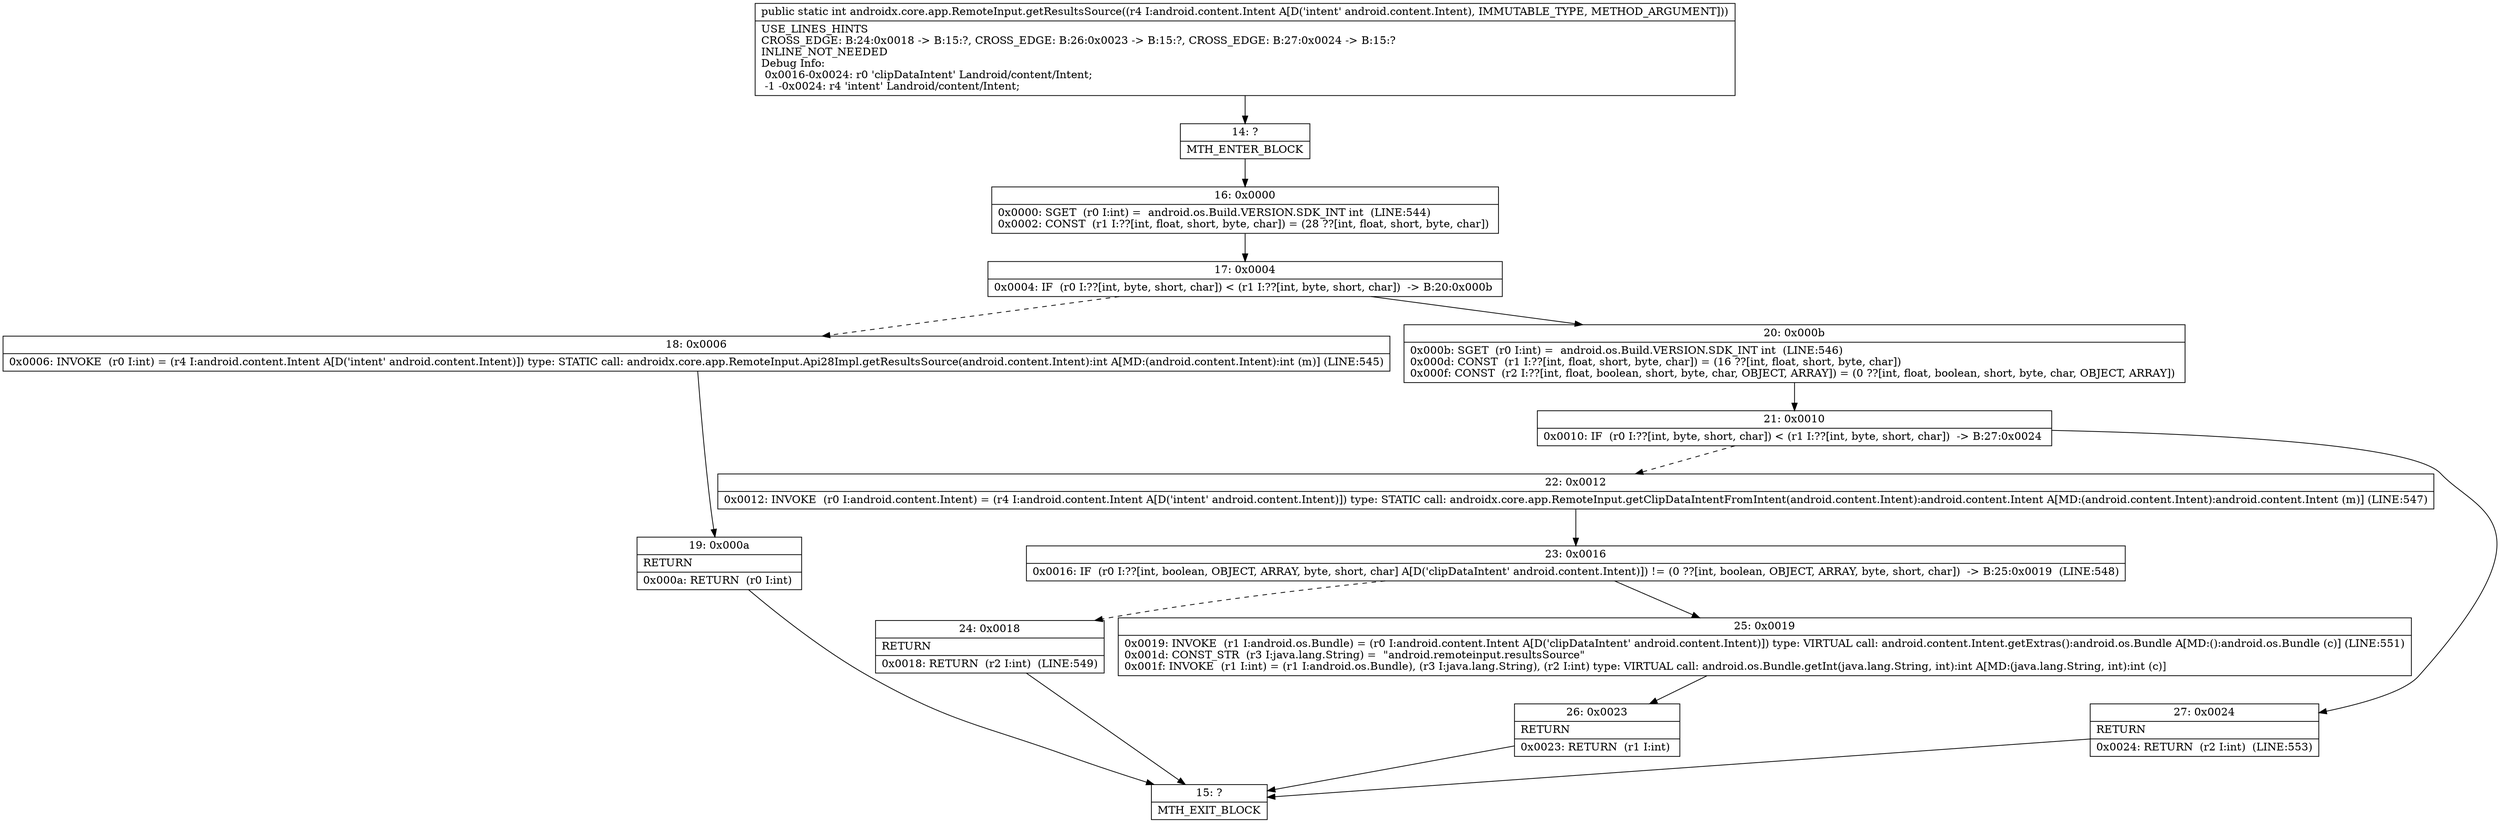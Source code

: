 digraph "CFG forandroidx.core.app.RemoteInput.getResultsSource(Landroid\/content\/Intent;)I" {
Node_14 [shape=record,label="{14\:\ ?|MTH_ENTER_BLOCK\l}"];
Node_16 [shape=record,label="{16\:\ 0x0000|0x0000: SGET  (r0 I:int) =  android.os.Build.VERSION.SDK_INT int  (LINE:544)\l0x0002: CONST  (r1 I:??[int, float, short, byte, char]) = (28 ??[int, float, short, byte, char]) \l}"];
Node_17 [shape=record,label="{17\:\ 0x0004|0x0004: IF  (r0 I:??[int, byte, short, char]) \< (r1 I:??[int, byte, short, char])  \-\> B:20:0x000b \l}"];
Node_18 [shape=record,label="{18\:\ 0x0006|0x0006: INVOKE  (r0 I:int) = (r4 I:android.content.Intent A[D('intent' android.content.Intent)]) type: STATIC call: androidx.core.app.RemoteInput.Api28Impl.getResultsSource(android.content.Intent):int A[MD:(android.content.Intent):int (m)] (LINE:545)\l}"];
Node_19 [shape=record,label="{19\:\ 0x000a|RETURN\l|0x000a: RETURN  (r0 I:int) \l}"];
Node_15 [shape=record,label="{15\:\ ?|MTH_EXIT_BLOCK\l}"];
Node_20 [shape=record,label="{20\:\ 0x000b|0x000b: SGET  (r0 I:int) =  android.os.Build.VERSION.SDK_INT int  (LINE:546)\l0x000d: CONST  (r1 I:??[int, float, short, byte, char]) = (16 ??[int, float, short, byte, char]) \l0x000f: CONST  (r2 I:??[int, float, boolean, short, byte, char, OBJECT, ARRAY]) = (0 ??[int, float, boolean, short, byte, char, OBJECT, ARRAY]) \l}"];
Node_21 [shape=record,label="{21\:\ 0x0010|0x0010: IF  (r0 I:??[int, byte, short, char]) \< (r1 I:??[int, byte, short, char])  \-\> B:27:0x0024 \l}"];
Node_22 [shape=record,label="{22\:\ 0x0012|0x0012: INVOKE  (r0 I:android.content.Intent) = (r4 I:android.content.Intent A[D('intent' android.content.Intent)]) type: STATIC call: androidx.core.app.RemoteInput.getClipDataIntentFromIntent(android.content.Intent):android.content.Intent A[MD:(android.content.Intent):android.content.Intent (m)] (LINE:547)\l}"];
Node_23 [shape=record,label="{23\:\ 0x0016|0x0016: IF  (r0 I:??[int, boolean, OBJECT, ARRAY, byte, short, char] A[D('clipDataIntent' android.content.Intent)]) != (0 ??[int, boolean, OBJECT, ARRAY, byte, short, char])  \-\> B:25:0x0019  (LINE:548)\l}"];
Node_24 [shape=record,label="{24\:\ 0x0018|RETURN\l|0x0018: RETURN  (r2 I:int)  (LINE:549)\l}"];
Node_25 [shape=record,label="{25\:\ 0x0019|0x0019: INVOKE  (r1 I:android.os.Bundle) = (r0 I:android.content.Intent A[D('clipDataIntent' android.content.Intent)]) type: VIRTUAL call: android.content.Intent.getExtras():android.os.Bundle A[MD:():android.os.Bundle (c)] (LINE:551)\l0x001d: CONST_STR  (r3 I:java.lang.String) =  \"android.remoteinput.resultsSource\" \l0x001f: INVOKE  (r1 I:int) = (r1 I:android.os.Bundle), (r3 I:java.lang.String), (r2 I:int) type: VIRTUAL call: android.os.Bundle.getInt(java.lang.String, int):int A[MD:(java.lang.String, int):int (c)]\l}"];
Node_26 [shape=record,label="{26\:\ 0x0023|RETURN\l|0x0023: RETURN  (r1 I:int) \l}"];
Node_27 [shape=record,label="{27\:\ 0x0024|RETURN\l|0x0024: RETURN  (r2 I:int)  (LINE:553)\l}"];
MethodNode[shape=record,label="{public static int androidx.core.app.RemoteInput.getResultsSource((r4 I:android.content.Intent A[D('intent' android.content.Intent), IMMUTABLE_TYPE, METHOD_ARGUMENT]))  | USE_LINES_HINTS\lCROSS_EDGE: B:24:0x0018 \-\> B:15:?, CROSS_EDGE: B:26:0x0023 \-\> B:15:?, CROSS_EDGE: B:27:0x0024 \-\> B:15:?\lINLINE_NOT_NEEDED\lDebug Info:\l  0x0016\-0x0024: r0 'clipDataIntent' Landroid\/content\/Intent;\l  \-1 \-0x0024: r4 'intent' Landroid\/content\/Intent;\l}"];
MethodNode -> Node_14;Node_14 -> Node_16;
Node_16 -> Node_17;
Node_17 -> Node_18[style=dashed];
Node_17 -> Node_20;
Node_18 -> Node_19;
Node_19 -> Node_15;
Node_20 -> Node_21;
Node_21 -> Node_22[style=dashed];
Node_21 -> Node_27;
Node_22 -> Node_23;
Node_23 -> Node_24[style=dashed];
Node_23 -> Node_25;
Node_24 -> Node_15;
Node_25 -> Node_26;
Node_26 -> Node_15;
Node_27 -> Node_15;
}

